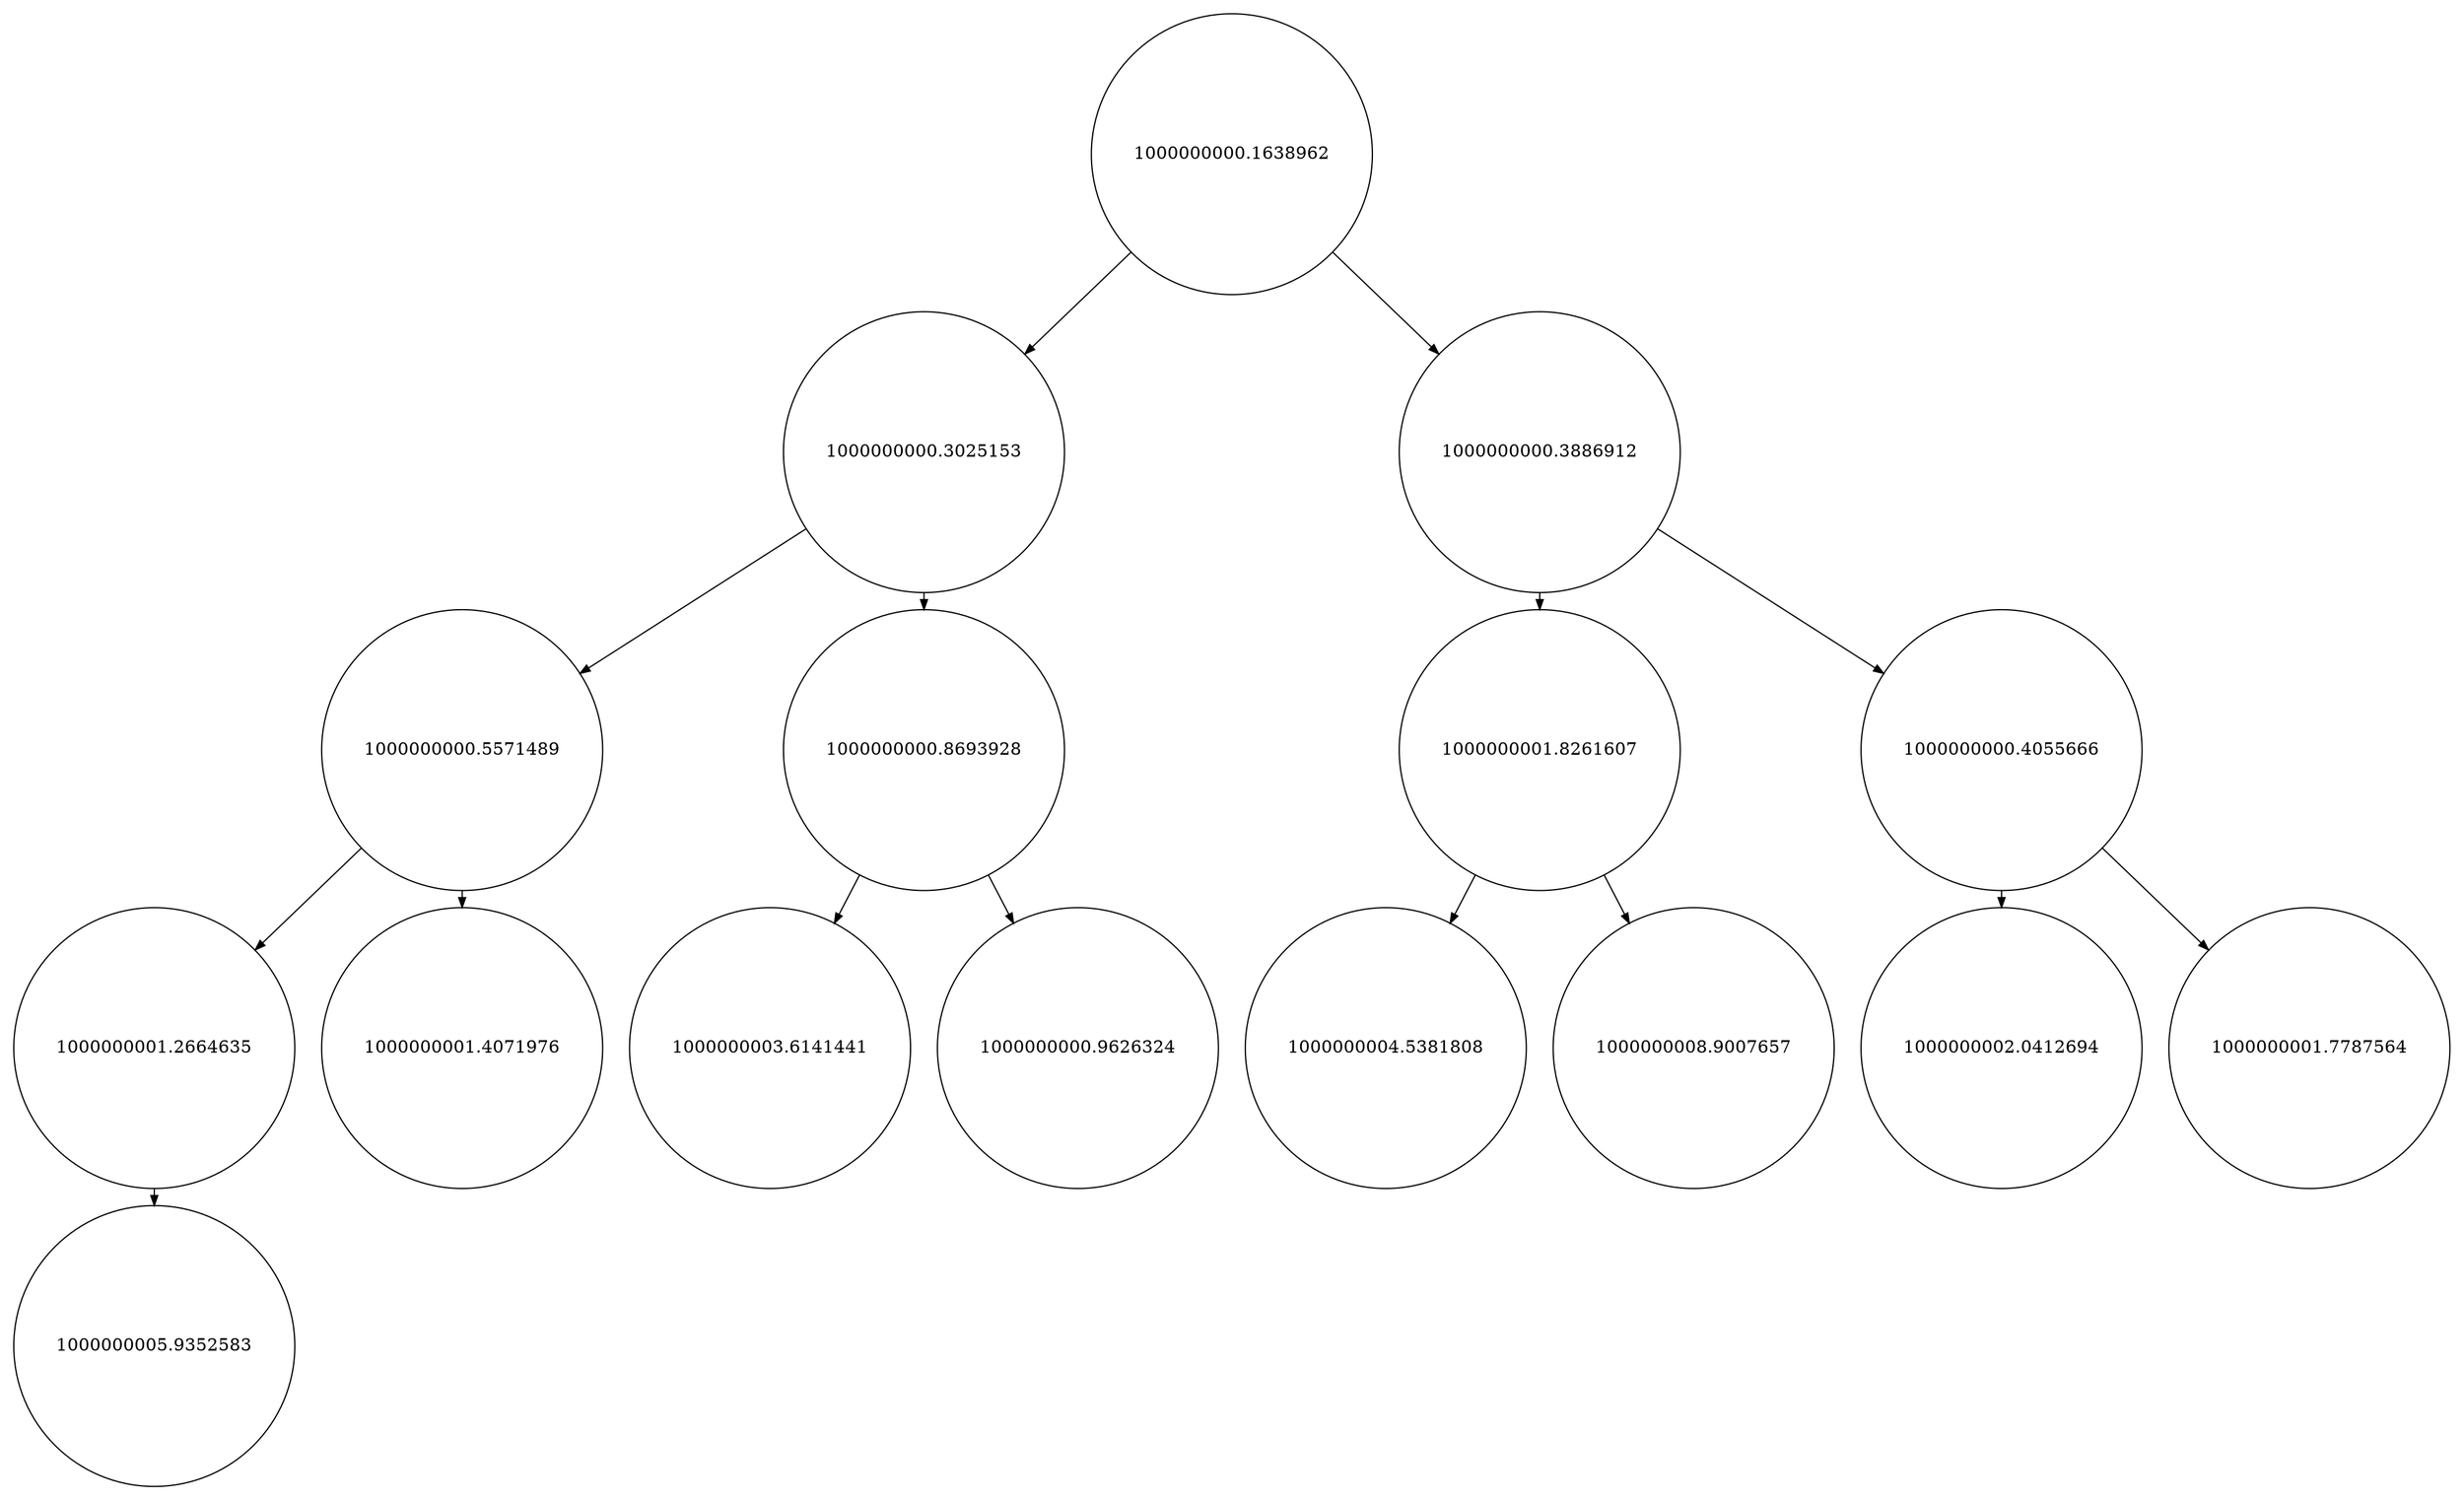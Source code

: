 
    digraph G {
    nodesep=0.3;
    ranksep=0.2;
    margin=0.1;
    node [shape=circle];
    edge [arrowsize=0.8];
    1 -> 2[side=left];
1 -> 3;
2 -> 4[side=left];
2 -> 5;
3 -> 6[side=left];
3 -> 7;
4 -> 8[side=left];
4 -> 9;
5 -> 10[side=left];
5 -> 11;
6 -> 12[side=left];
6 -> 13;
7 -> 14[side=left];
7 -> 15;
8 -> 16[side=left];
1[label="1000000000.1638962"]
2[label="1000000000.3025153"]
3[label="1000000000.3886912"]
4[label="1000000000.5571489"]
5[label="1000000000.8693928"]
6[label="1000000001.8261607"]
7[label="1000000000.4055666"]
8[label="1000000001.2664635"]
9[label="1000000001.4071976"]
10[label="1000000003.6141441"]
11[label="1000000000.9626324"]
12[label="1000000004.5381808"]
13[label="1000000008.9007657"]
14[label="1000000002.0412694"]
15[label="1000000001.7787564"]
16[label="1000000005.9352583"]}